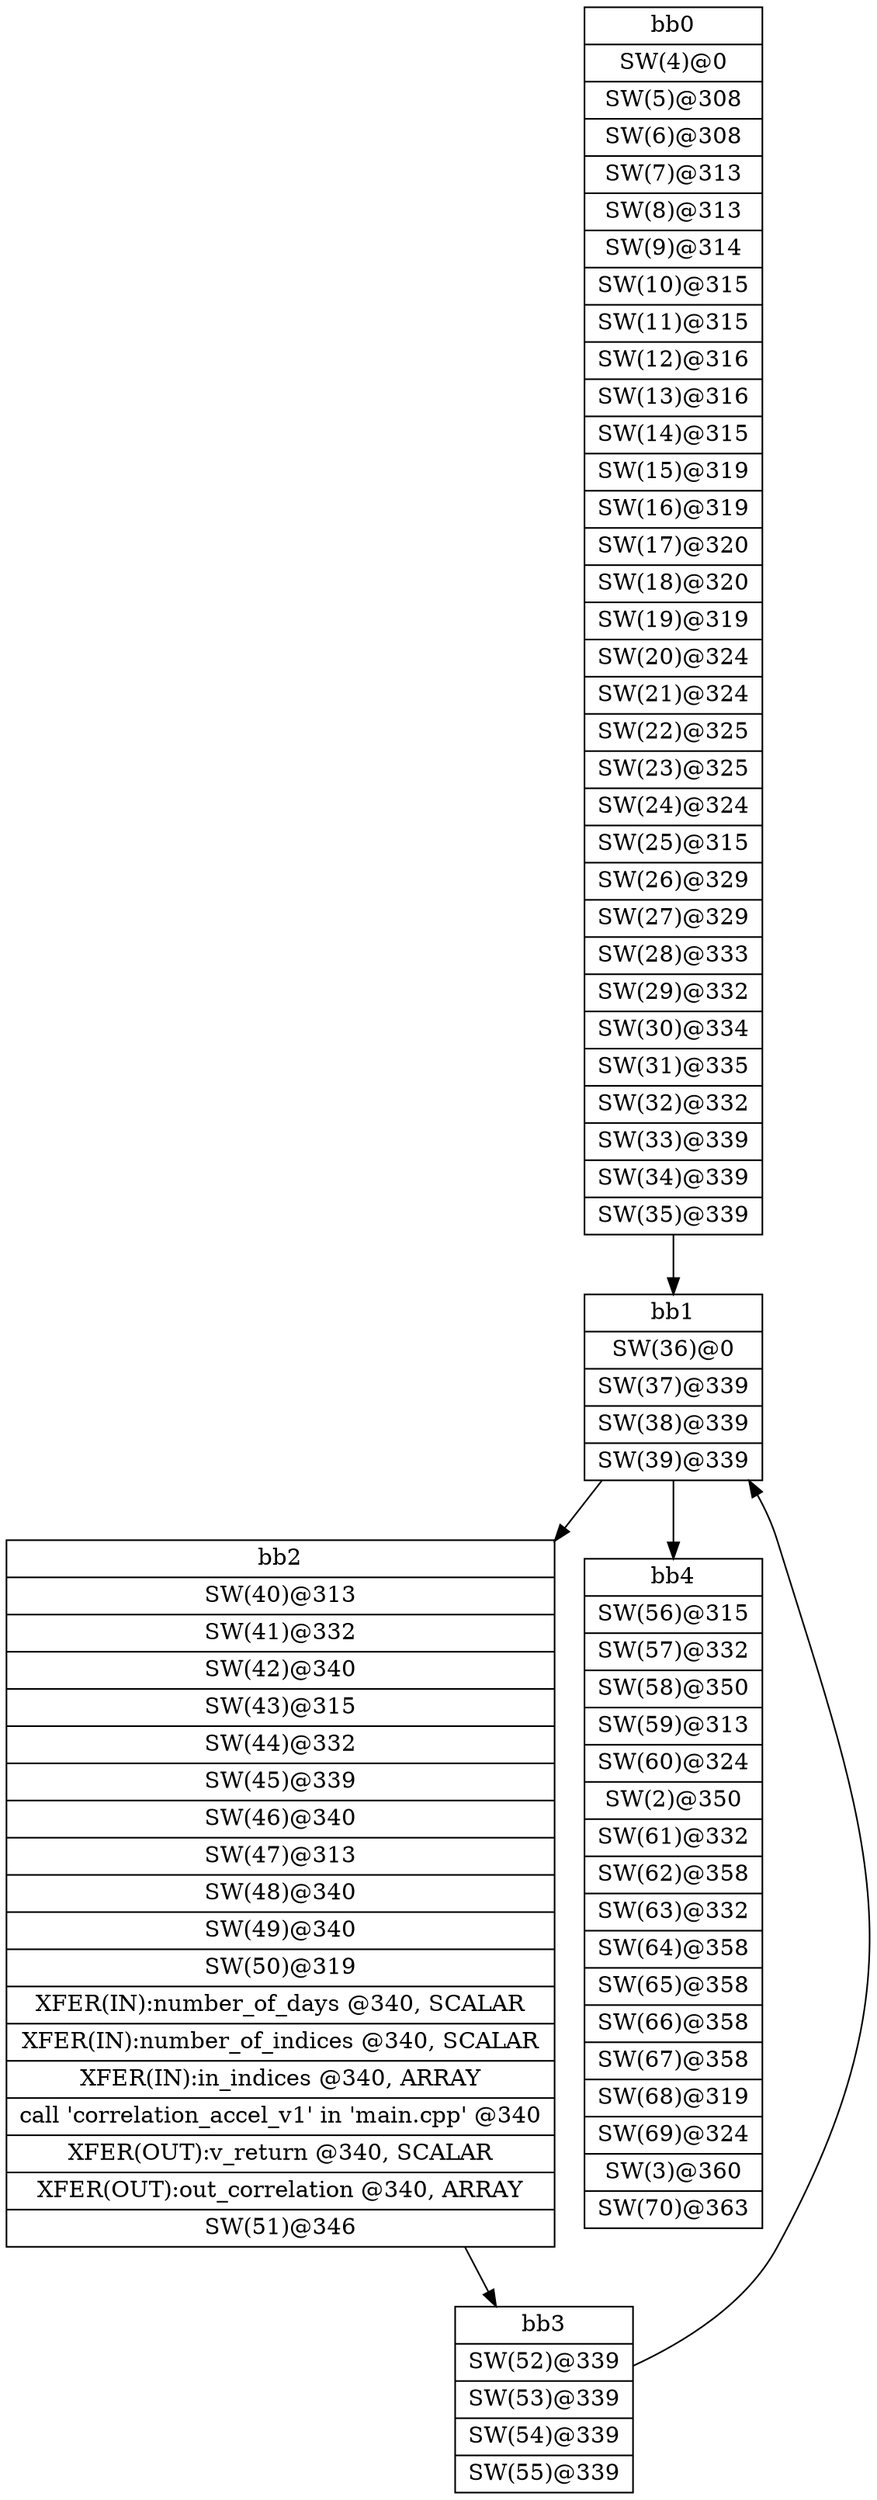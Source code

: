 digraph CDFG {
node [shape=record];
bb0 [shape=record, label = "{bb0|<x0x2233230>SW(4)@0\n|<x0x2232e50>SW(5)@308\n|<x0x2232fb0>SW(6)@308\n|<x0x2233110>SW(7)@313\n|<x0x21f1320>SW(8)@313\n|<x0x21f1480>SW(9)@314\n|<x0x21f15e0>SW(10)@315\n|<x0x21f1740>SW(11)@315\n|<x0x21f18a0>SW(12)@316\n|<x0x21f1a10>SW(13)@316\n|<x0x21f1b40>SW(14)@315\n|<x0x21f1ca0>SW(15)@319\n|<x0x21f1e00>SW(16)@319\n|<x0x21f1f60>SW(17)@320\n|<x0x21f20d0>SW(18)@320\n|<x0x21f2200>SW(19)@319\n|<x0x21f2360>SW(20)@324\n|<x0x21f24c0>SW(21)@324\n|<x0x21f2620>SW(22)@325\n|<x0x21f2790>SW(23)@325\n|<x0x21f28c0>SW(24)@324\n|<x0x21f2a20>SW(25)@315\n|<x0x21f2b80>SW(26)@329\n|<x0x21f2cb0>SW(27)@329\n|<x0x21f2e00>SW(28)@333\n|<x0x21f2f70>SW(29)@332\n|<x0x21f30e0>SW(30)@334\n|<x0x2234550>SW(31)@335\n|<x0x22366d0>SW(32)@332\n|<x0x2236840>SW(33)@339\n|<x0x2236980>SW(34)@339\n|<x0x2236ae0>SW(35)@339\n}"];
bb1 [shape=record, label = "{bb1|<x0x2234690>SW(36)@0\n|<x0x2234750>SW(37)@339\n|<x0x22348b0>SW(38)@339\n|<x0x22349f0>SW(39)@339\n}"];
bb2 [shape=record, label = "{bb2|<x0x2234630>SW(40)@313\n|<x0x2234cd0>SW(41)@332\n|<x0x2234e40>SW(42)@340\n|<x0x2234f80>SW(43)@315\n|<x0x22350e0>SW(44)@332\n|<x0x2235250>SW(45)@339\n|<x0x22353b0>SW(46)@340\n|<x0x22354f0>SW(47)@313\n|<x0x2235650>SW(48)@340\n|<x0x2235780>SW(49)@340\n|<x0x22358c0>SW(50)@319\n|<x0x2237400>XFER(IN):number_of_days @340, SCALAR\n|<x0x2237480>XFER(IN):number_of_indices @340, SCALAR\n|<x0x2237500>XFER(IN):in_indices @340, ARRAY\n|<x0x21ed780>call 'correlation_accel_v1' in 'main.cpp' @340\n|<x0x2237600>XFER(OUT):v_return @340, SCALAR\n|<x0x2237580>XFER(OUT):out_correlation @340, ARRAY\n|<x0x2235a20>SW(51)@346\n}"];
bb3 [shape=record, label = "{bb3|<x0x2235b00>SW(52)@339\n|<x0x2235c60>SW(53)@339\n|<x0x2235da0>SW(54)@339\n|<x0x2235f00>SW(55)@339\n}"];
bb4 [shape=record, label = "{bb4|<x0x2234b20>SW(56)@315\n|<x0x2236230>SW(57)@332\n|<x0x22363a0>SW(58)@350\n|<x0x22364e0>SW(59)@313\n|<x0x2236bc0>SW(60)@324\n|<x0x21f1060>SW(2)@350\n|<x0x2238d30>SW(61)@332\n|<x0x2238ea0>SW(62)@358\n|<x0x2238fe0>SW(63)@332\n|<x0x2239150>SW(64)@358\n|<x0x2236ca0>SW(65)@358\n|<x0x2236dd0>SW(66)@358\n|<x0x2236f00>SW(67)@358\n|<x0x2237060>SW(68)@319\n|<x0x22371c0>SW(69)@324\n|<x0x21f1000>SW(3)@360\n|<x0x2237320>SW(70)@363\n}"];
bb0 -> bb1
bb1 -> bb2
bb1 -> bb4
bb2 -> bb3
bb3 -> bb1
}

